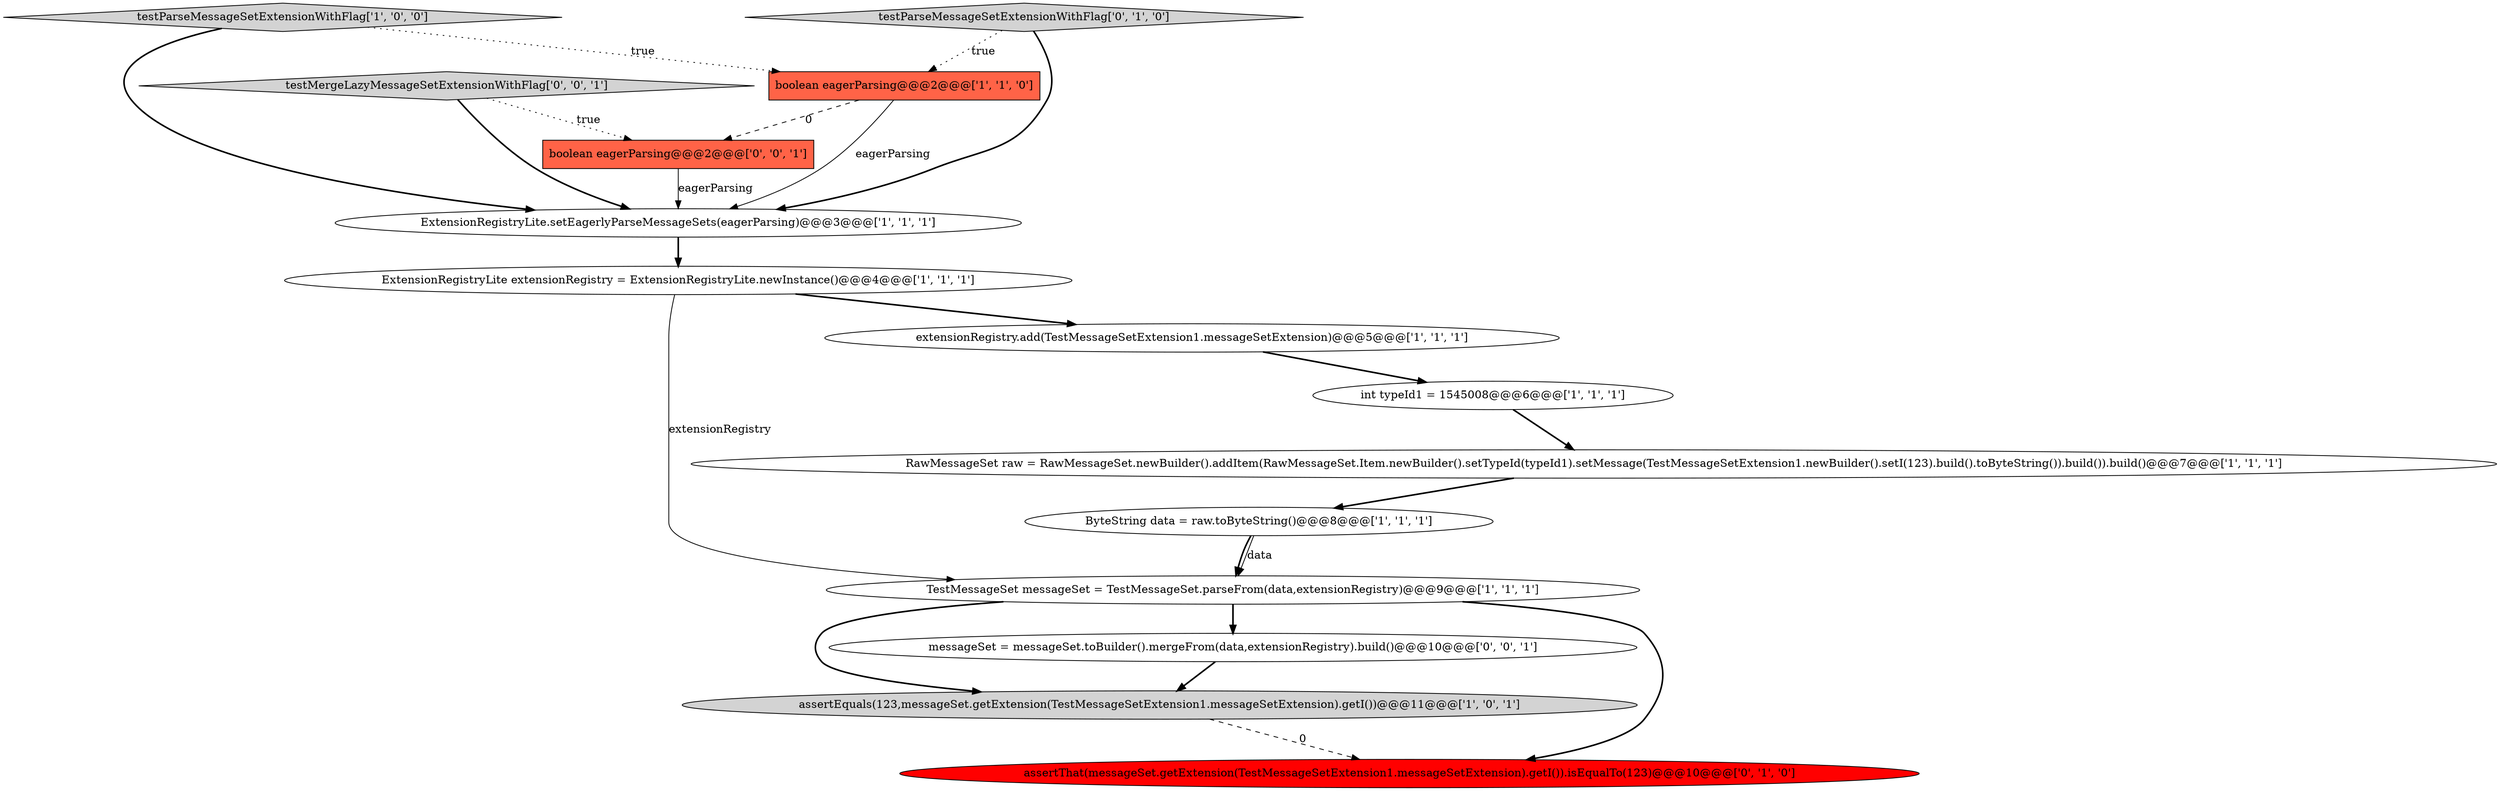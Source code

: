 digraph {
7 [style = filled, label = "TestMessageSet messageSet = TestMessageSet.parseFrom(data,extensionRegistry)@@@9@@@['1', '1', '1']", fillcolor = white, shape = ellipse image = "AAA0AAABBB1BBB"];
9 [style = filled, label = "extensionRegistry.add(TestMessageSetExtension1.messageSetExtension)@@@5@@@['1', '1', '1']", fillcolor = white, shape = ellipse image = "AAA0AAABBB1BBB"];
13 [style = filled, label = "testMergeLazyMessageSetExtensionWithFlag['0', '0', '1']", fillcolor = lightgray, shape = diamond image = "AAA0AAABBB3BBB"];
4 [style = filled, label = "ExtensionRegistryLite.setEagerlyParseMessageSets(eagerParsing)@@@3@@@['1', '1', '1']", fillcolor = white, shape = ellipse image = "AAA0AAABBB1BBB"];
6 [style = filled, label = "ByteString data = raw.toByteString()@@@8@@@['1', '1', '1']", fillcolor = white, shape = ellipse image = "AAA0AAABBB1BBB"];
0 [style = filled, label = "assertEquals(123,messageSet.getExtension(TestMessageSetExtension1.messageSetExtension).getI())@@@11@@@['1', '0', '1']", fillcolor = lightgray, shape = ellipse image = "AAA0AAABBB1BBB"];
8 [style = filled, label = "testParseMessageSetExtensionWithFlag['1', '0', '0']", fillcolor = lightgray, shape = diamond image = "AAA0AAABBB1BBB"];
3 [style = filled, label = "int typeId1 = 1545008@@@6@@@['1', '1', '1']", fillcolor = white, shape = ellipse image = "AAA0AAABBB1BBB"];
10 [style = filled, label = "testParseMessageSetExtensionWithFlag['0', '1', '0']", fillcolor = lightgray, shape = diamond image = "AAA0AAABBB2BBB"];
11 [style = filled, label = "assertThat(messageSet.getExtension(TestMessageSetExtension1.messageSetExtension).getI()).isEqualTo(123)@@@10@@@['0', '1', '0']", fillcolor = red, shape = ellipse image = "AAA1AAABBB2BBB"];
2 [style = filled, label = "ExtensionRegistryLite extensionRegistry = ExtensionRegistryLite.newInstance()@@@4@@@['1', '1', '1']", fillcolor = white, shape = ellipse image = "AAA0AAABBB1BBB"];
5 [style = filled, label = "boolean eagerParsing@@@2@@@['1', '1', '0']", fillcolor = tomato, shape = box image = "AAA0AAABBB1BBB"];
1 [style = filled, label = "RawMessageSet raw = RawMessageSet.newBuilder().addItem(RawMessageSet.Item.newBuilder().setTypeId(typeId1).setMessage(TestMessageSetExtension1.newBuilder().setI(123).build().toByteString()).build()).build()@@@7@@@['1', '1', '1']", fillcolor = white, shape = ellipse image = "AAA0AAABBB1BBB"];
14 [style = filled, label = "messageSet = messageSet.toBuilder().mergeFrom(data,extensionRegistry).build()@@@10@@@['0', '0', '1']", fillcolor = white, shape = ellipse image = "AAA0AAABBB3BBB"];
12 [style = filled, label = "boolean eagerParsing@@@2@@@['0', '0', '1']", fillcolor = tomato, shape = box image = "AAA0AAABBB3BBB"];
2->7 [style = solid, label="extensionRegistry"];
5->12 [style = dashed, label="0"];
7->11 [style = bold, label=""];
3->1 [style = bold, label=""];
13->12 [style = dotted, label="true"];
7->0 [style = bold, label=""];
0->11 [style = dashed, label="0"];
4->2 [style = bold, label=""];
2->9 [style = bold, label=""];
12->4 [style = solid, label="eagerParsing"];
10->5 [style = dotted, label="true"];
7->14 [style = bold, label=""];
6->7 [style = solid, label="data"];
1->6 [style = bold, label=""];
14->0 [style = bold, label=""];
8->5 [style = dotted, label="true"];
10->4 [style = bold, label=""];
5->4 [style = solid, label="eagerParsing"];
9->3 [style = bold, label=""];
8->4 [style = bold, label=""];
6->7 [style = bold, label=""];
13->4 [style = bold, label=""];
}
